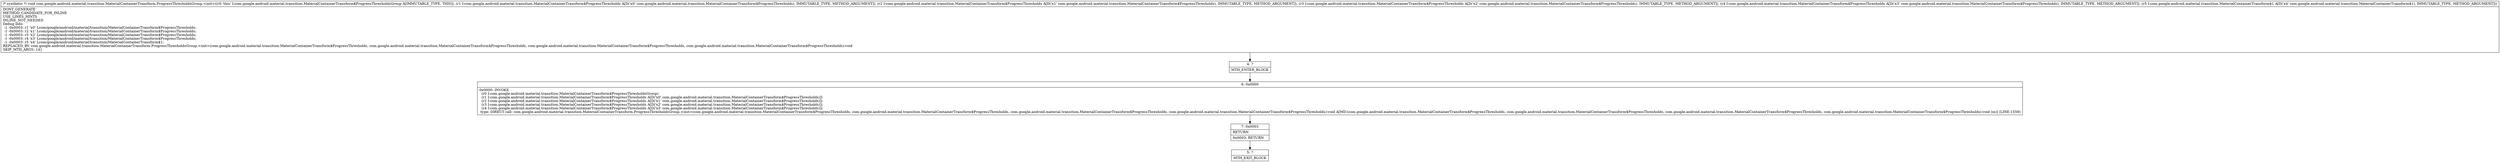 digraph "CFG forcom.google.android.material.transition.MaterialContainerTransform.ProgressThresholdsGroup.\<init\>(Lcom\/google\/android\/material\/transition\/MaterialContainerTransform$ProgressThresholds;Lcom\/google\/android\/material\/transition\/MaterialContainerTransform$ProgressThresholds;Lcom\/google\/android\/material\/transition\/MaterialContainerTransform$ProgressThresholds;Lcom\/google\/android\/material\/transition\/MaterialContainerTransform$ProgressThresholds;Lcom\/google\/android\/material\/transition\/MaterialContainerTransform$1;)V" {
Node_4 [shape=record,label="{4\:\ ?|MTH_ENTER_BLOCK\l}"];
Node_6 [shape=record,label="{6\:\ 0x0000|0x0000: INVOKE  \l  (r0 I:com.google.android.material.transition.MaterialContainerTransform$ProgressThresholdsGroup)\l  (r1 I:com.google.android.material.transition.MaterialContainerTransform$ProgressThresholds A[D('x0' com.google.android.material.transition.MaterialContainerTransform$ProgressThresholds)])\l  (r2 I:com.google.android.material.transition.MaterialContainerTransform$ProgressThresholds A[D('x1' com.google.android.material.transition.MaterialContainerTransform$ProgressThresholds)])\l  (r3 I:com.google.android.material.transition.MaterialContainerTransform$ProgressThresholds A[D('x2' com.google.android.material.transition.MaterialContainerTransform$ProgressThresholds)])\l  (r4 I:com.google.android.material.transition.MaterialContainerTransform$ProgressThresholds A[D('x3' com.google.android.material.transition.MaterialContainerTransform$ProgressThresholds)])\l type: DIRECT call: com.google.android.material.transition.MaterialContainerTransform.ProgressThresholdsGroup.\<init\>(com.google.android.material.transition.MaterialContainerTransform$ProgressThresholds, com.google.android.material.transition.MaterialContainerTransform$ProgressThresholds, com.google.android.material.transition.MaterialContainerTransform$ProgressThresholds, com.google.android.material.transition.MaterialContainerTransform$ProgressThresholds):void A[MD:(com.google.android.material.transition.MaterialContainerTransform$ProgressThresholds, com.google.android.material.transition.MaterialContainerTransform$ProgressThresholds, com.google.android.material.transition.MaterialContainerTransform$ProgressThresholds, com.google.android.material.transition.MaterialContainerTransform$ProgressThresholds):void (m)] (LINE:1559)\l}"];
Node_7 [shape=record,label="{7\:\ 0x0003|RETURN\l|0x0003: RETURN   \l}"];
Node_5 [shape=record,label="{5\:\ ?|MTH_EXIT_BLOCK\l}"];
MethodNode[shape=record,label="{\/* synthetic *\/ void com.google.android.material.transition.MaterialContainerTransform.ProgressThresholdsGroup.\<init\>((r0 'this' I:com.google.android.material.transition.MaterialContainerTransform$ProgressThresholdsGroup A[IMMUTABLE_TYPE, THIS]), (r1 I:com.google.android.material.transition.MaterialContainerTransform$ProgressThresholds A[D('x0' com.google.android.material.transition.MaterialContainerTransform$ProgressThresholds), IMMUTABLE_TYPE, METHOD_ARGUMENT]), (r2 I:com.google.android.material.transition.MaterialContainerTransform$ProgressThresholds A[D('x1' com.google.android.material.transition.MaterialContainerTransform$ProgressThresholds), IMMUTABLE_TYPE, METHOD_ARGUMENT]), (r3 I:com.google.android.material.transition.MaterialContainerTransform$ProgressThresholds A[D('x2' com.google.android.material.transition.MaterialContainerTransform$ProgressThresholds), IMMUTABLE_TYPE, METHOD_ARGUMENT]), (r4 I:com.google.android.material.transition.MaterialContainerTransform$ProgressThresholds A[D('x3' com.google.android.material.transition.MaterialContainerTransform$ProgressThresholds), IMMUTABLE_TYPE, METHOD_ARGUMENT]), (r5 I:com.google.android.material.transition.MaterialContainerTransform$1 A[D('x4' com.google.android.material.transition.MaterialContainerTransform$1), IMMUTABLE_TYPE, METHOD_ARGUMENT]))  | DONT_GENERATE\lMETHOD_CANDIDATE_FOR_INLINE\lUSE_LINES_HINTS\lINLINE_NOT_NEEDED\lDebug Info:\l  \-1 \-0x0003: r1 'x0' Lcom\/google\/android\/material\/transition\/MaterialContainerTransform$ProgressThresholds;\l  \-1 \-0x0003: r2 'x1' Lcom\/google\/android\/material\/transition\/MaterialContainerTransform$ProgressThresholds;\l  \-1 \-0x0003: r3 'x2' Lcom\/google\/android\/material\/transition\/MaterialContainerTransform$ProgressThresholds;\l  \-1 \-0x0003: r4 'x3' Lcom\/google\/android\/material\/transition\/MaterialContainerTransform$ProgressThresholds;\l  \-1 \-0x0003: r5 'x4' Lcom\/google\/android\/material\/transition\/MaterialContainerTransform$1;\lREPLACED_BY: com.google.android.material.transition.MaterialContainerTransform.ProgressThresholdsGroup.\<init\>(com.google.android.material.transition.MaterialContainerTransform$ProgressThresholds, com.google.android.material.transition.MaterialContainerTransform$ProgressThresholds, com.google.android.material.transition.MaterialContainerTransform$ProgressThresholds, com.google.android.material.transition.MaterialContainerTransform$ProgressThresholds):void\lSKIP_MTH_ARGS: \{4\}\l}"];
MethodNode -> Node_4;Node_4 -> Node_6;
Node_6 -> Node_7;
Node_7 -> Node_5;
}

